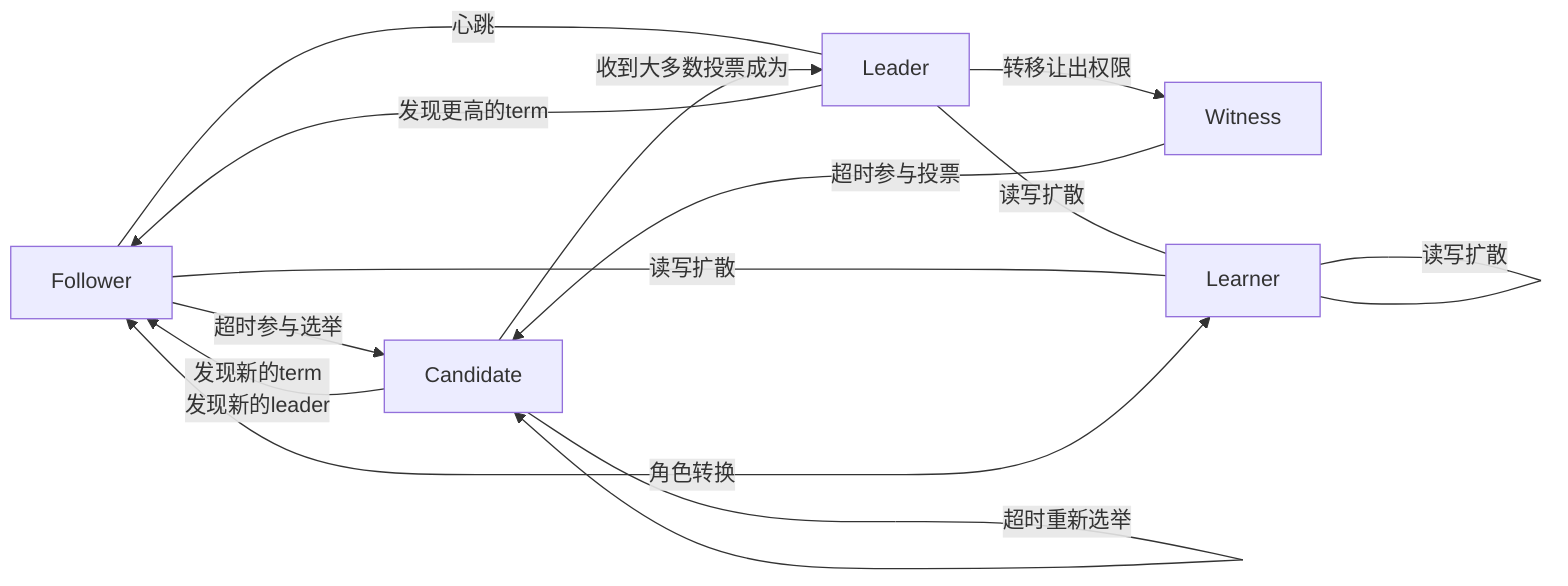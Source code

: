 flowchart LR
    Follower -->|超时参与选举| Candidate
    Witness -->|超时参与投票| Candidate
    Follower  --- |心跳|Leader
    Leader --> |转移让出权限|Witness
    Candidate --> |超时重新选举| Candidate
    Candidate --> |收到大多数投票成为|Leader
    Leader --> |发现更高的term|Follower
    Candidate --> |发现新的term<br>发现新的leader|Follower
    Leader --- |读写扩散|Learner
    Follower --- |读写扩散|Learner
    Learner --- |读写扩散|Learner
    Learner <--> |角色转换|Follower
